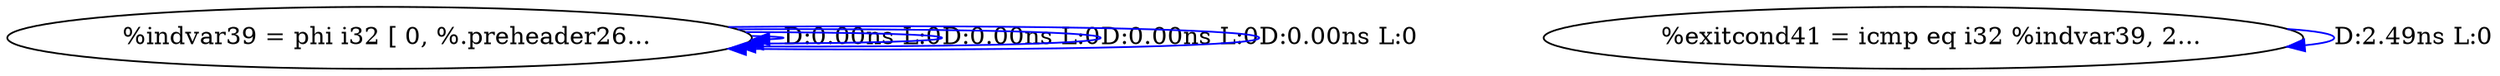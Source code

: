 digraph {
Node0x3072530[label="  %indvar39 = phi i32 [ 0, %.preheader26..."];
Node0x3072530 -> Node0x3072530[label="D:0.00ns L:0",color=blue];
Node0x3072530 -> Node0x3072530[label="D:0.00ns L:0",color=blue];
Node0x3072530 -> Node0x3072530[label="D:0.00ns L:0",color=blue];
Node0x3072530 -> Node0x3072530[label="D:0.00ns L:0",color=blue];
Node0x3072610[label="  %exitcond41 = icmp eq i32 %indvar39, 2..."];
Node0x3072610 -> Node0x3072610[label="D:2.49ns L:0",color=blue];
}
